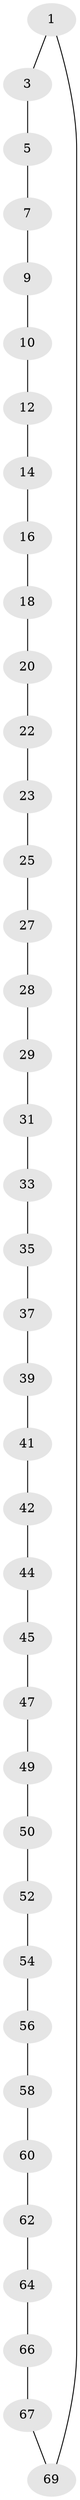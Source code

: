 // original degree distribution, {2: 1.0}
// Generated by graph-tools (version 1.1) at 2025/11/02/27/25 16:11:41]
// undirected, 39 vertices, 39 edges
graph export_dot {
graph [start="1"]
  node [color=gray90,style=filled];
  1 [super="+2"];
  3 [super="+4"];
  5 [super="+6"];
  7 [super="+8"];
  9;
  10 [super="+11"];
  12 [super="+13"];
  14 [super="+15"];
  16 [super="+17"];
  18 [super="+19"];
  20 [super="+21"];
  22;
  23 [super="+24"];
  25 [super="+26"];
  27;
  28;
  29 [super="+30"];
  31 [super="+32"];
  33 [super="+34"];
  35 [super="+36"];
  37 [super="+38"];
  39 [super="+40"];
  41;
  42 [super="+43"];
  44;
  45 [super="+46"];
  47 [super="+48"];
  49;
  50 [super="+51"];
  52 [super="+53"];
  54 [super="+55"];
  56 [super="+57"];
  58 [super="+59"];
  60 [super="+61"];
  62 [super="+63"];
  64 [super="+65"];
  66;
  67 [super="+68"];
  69;
  1 -- 69;
  1 -- 3;
  3 -- 5;
  5 -- 7;
  7 -- 9;
  9 -- 10;
  10 -- 12;
  12 -- 14;
  14 -- 16;
  16 -- 18;
  18 -- 20;
  20 -- 22;
  22 -- 23;
  23 -- 25;
  25 -- 27;
  27 -- 28;
  28 -- 29;
  29 -- 31;
  31 -- 33;
  33 -- 35;
  35 -- 37;
  37 -- 39;
  39 -- 41;
  41 -- 42;
  42 -- 44;
  44 -- 45;
  45 -- 47;
  47 -- 49;
  49 -- 50;
  50 -- 52;
  52 -- 54;
  54 -- 56;
  56 -- 58;
  58 -- 60;
  60 -- 62;
  62 -- 64;
  64 -- 66;
  66 -- 67;
  67 -- 69;
}
